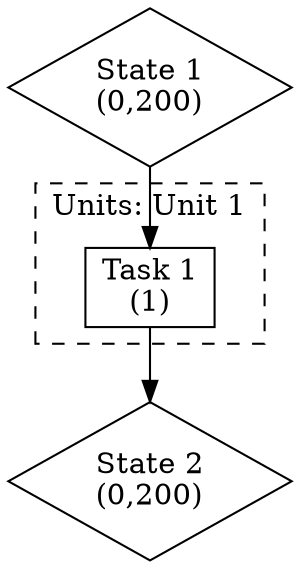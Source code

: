 digraph "STN-graph" {
bgcolor=white;
concentrate=true;
rankdir=TB;
subgraph "cluster_Units: Unit 1, " {
label="Units: Unit 1";
shape=box;
style=dashed;
"Task 1" [label="Task 1\n(1)", shape=box];
}

"State 1" [color=black, label="State 1\n(0,200)", shape=diamond];
"State 2" [color=black, label="State 2\n(0,200)", shape=diamond];
"State 1" -> "Task 1"  [label=""];
"Task 1" -> "State 2"  [label=""];
}
